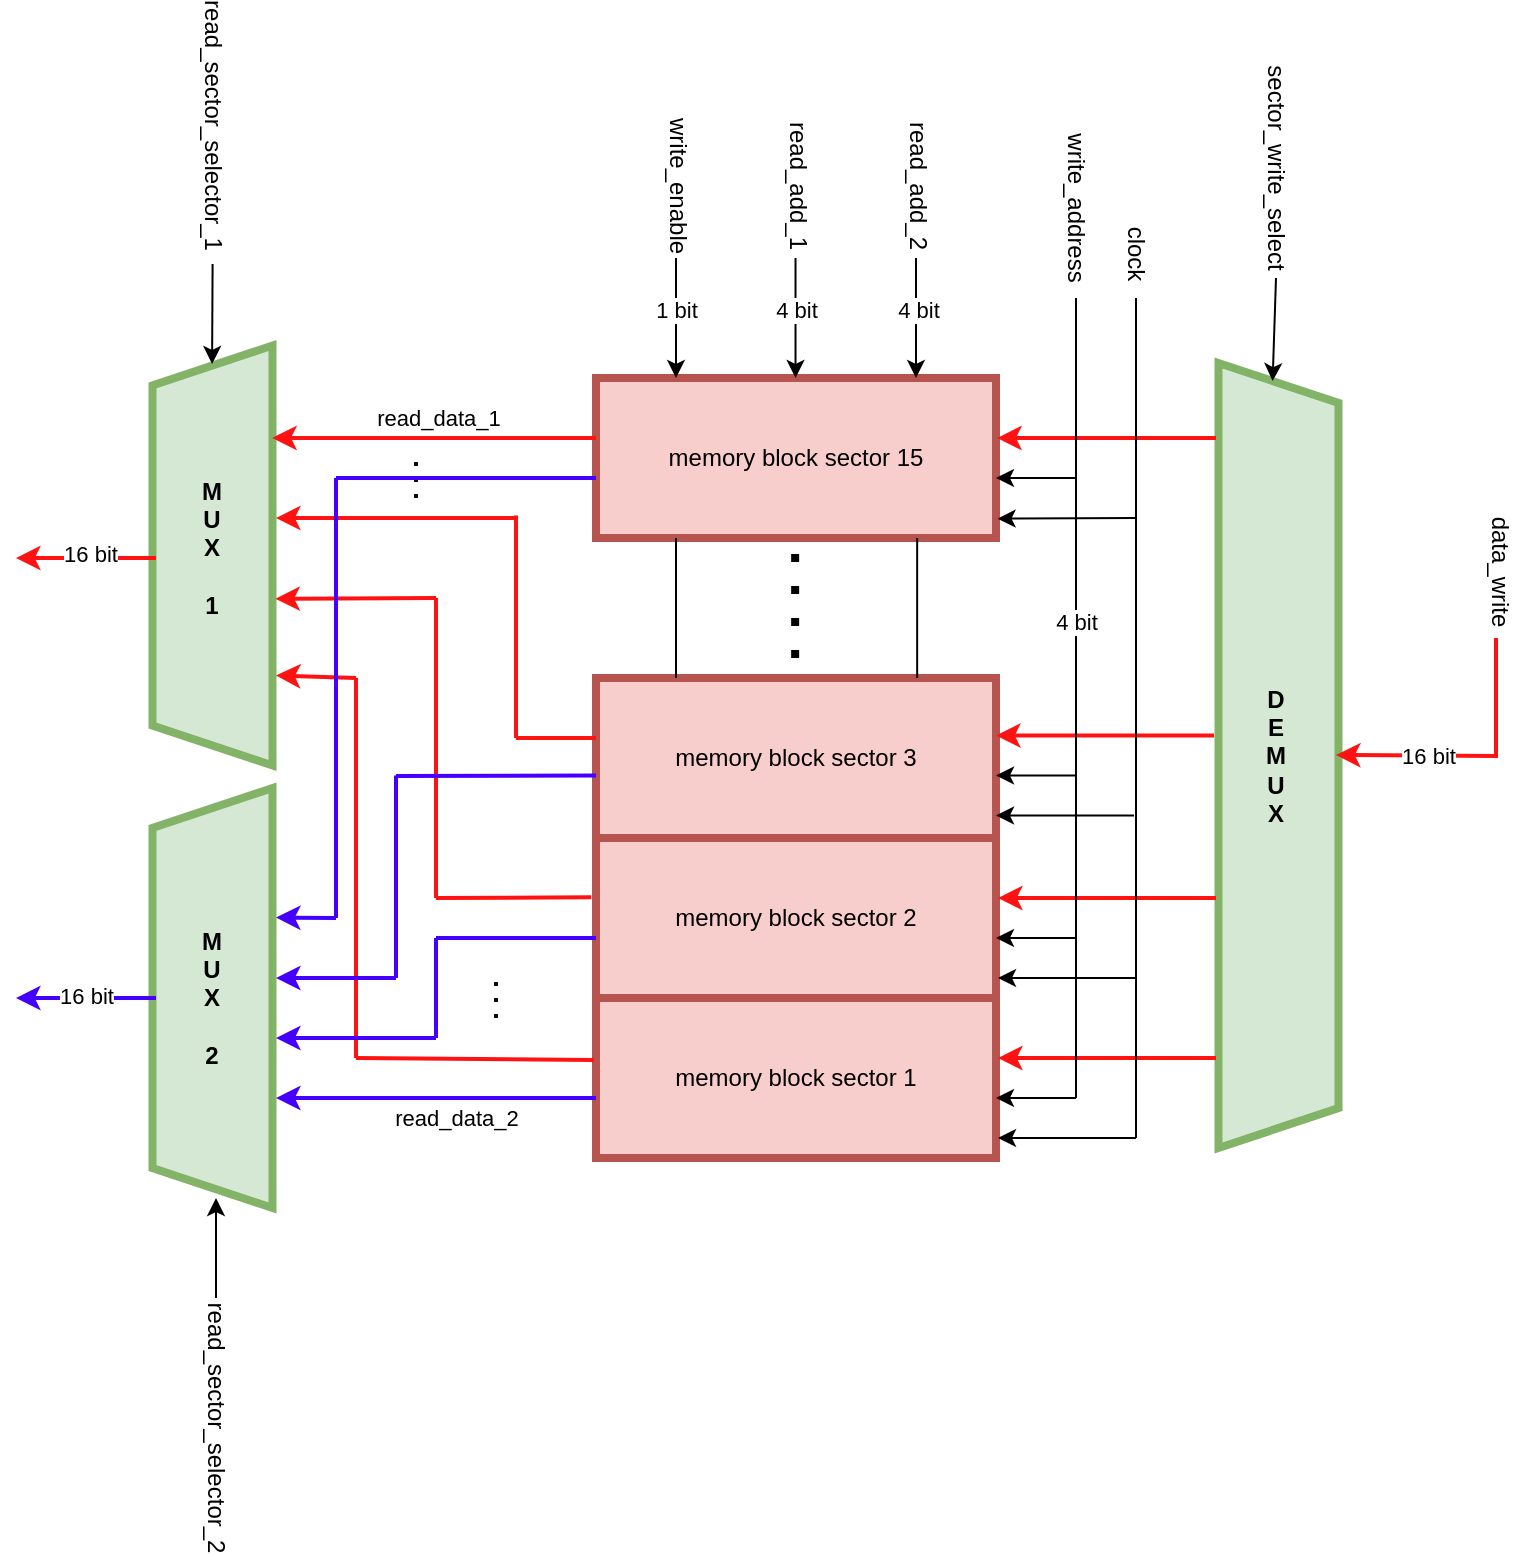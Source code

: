 <mxfile version="22.1.21" type="device">
  <diagram name="Page-1" id="vGLQDfFbMvig3VskNHVz">
    <mxGraphModel dx="1465" dy="1541" grid="1" gridSize="10" guides="1" tooltips="1" connect="1" arrows="1" fold="1" page="1" pageScale="1" pageWidth="850" pageHeight="1100" math="0" shadow="0">
      <root>
        <mxCell id="0" />
        <mxCell id="1" parent="0" />
        <mxCell id="zXN-J-oQ4i_HUt895SHt-1" value="memory block sector 3" style="rounded=0;whiteSpace=wrap;html=1;fillColor=#f8cecc;strokeColor=#b85450;strokeWidth=4;" vertex="1" parent="1">
          <mxGeometry x="280" y="80" width="200" height="80" as="geometry" />
        </mxCell>
        <mxCell id="zXN-J-oQ4i_HUt895SHt-2" value="memory block sector 2" style="rounded=0;whiteSpace=wrap;html=1;fillColor=#f8cecc;strokeColor=#b85450;strokeWidth=4;" vertex="1" parent="1">
          <mxGeometry x="280" y="160" width="200" height="80" as="geometry" />
        </mxCell>
        <mxCell id="zXN-J-oQ4i_HUt895SHt-3" value="memory block sector 1" style="rounded=0;whiteSpace=wrap;html=1;fillColor=#f8cecc;strokeColor=#b85450;strokeWidth=4;" vertex="1" parent="1">
          <mxGeometry x="280" y="240" width="200" height="80" as="geometry" />
        </mxCell>
        <mxCell id="zXN-J-oQ4i_HUt895SHt-4" value="" style="endArrow=none;dashed=1;html=1;dashPattern=1 3;strokeWidth=4;rounded=0;" edge="1" parent="1">
          <mxGeometry width="50" height="50" relative="1" as="geometry">
            <mxPoint x="379.58" y="70" as="sourcePoint" />
            <mxPoint x="379.58" y="10" as="targetPoint" />
          </mxGeometry>
        </mxCell>
        <mxCell id="zXN-J-oQ4i_HUt895SHt-5" value="memory block sector 15" style="rounded=0;whiteSpace=wrap;html=1;fillColor=#f8cecc;strokeColor=#b85450;strokeWidth=4;" vertex="1" parent="1">
          <mxGeometry x="280" y="-70" width="200" height="80" as="geometry" />
        </mxCell>
        <mxCell id="zXN-J-oQ4i_HUt895SHt-14" value="write_address" style="text;html=1;strokeColor=none;fillColor=none;align=center;verticalAlign=middle;whiteSpace=wrap;rounded=0;rotation=90;" vertex="1" parent="1">
          <mxGeometry x="490" y="-170" width="60" height="30" as="geometry" />
        </mxCell>
        <mxCell id="zXN-J-oQ4i_HUt895SHt-15" value="" style="shape=trapezoid;perimeter=trapezoidPerimeter;whiteSpace=wrap;html=1;fixedSize=1;fillColor=#d5e8d4;strokeColor=#82b366;strokeWidth=4;rotation=90;" vertex="1" parent="1">
          <mxGeometry x="425" y="88.75" width="392.5" height="60" as="geometry" />
        </mxCell>
        <mxCell id="zXN-J-oQ4i_HUt895SHt-16" value="D&lt;br&gt;E&lt;br&gt;M&lt;br&gt;U&lt;br&gt;X" style="text;html=1;strokeColor=none;fillColor=none;align=center;verticalAlign=middle;whiteSpace=wrap;rounded=0;fontStyle=1" vertex="1" parent="1">
          <mxGeometry x="590" y="103.75" width="60" height="30" as="geometry" />
        </mxCell>
        <mxCell id="zXN-J-oQ4i_HUt895SHt-22" value="data_write" style="text;html=1;strokeColor=none;fillColor=none;align=center;verticalAlign=middle;whiteSpace=wrap;rounded=0;rotation=90;" vertex="1" parent="1">
          <mxGeometry x="712" y="17" width="40" height="20" as="geometry" />
        </mxCell>
        <mxCell id="zXN-J-oQ4i_HUt895SHt-24" value="" style="endArrow=classic;html=1;rounded=0;entryX=0.023;entryY=0.549;entryDx=0;entryDy=0;entryPerimeter=0;" edge="1" parent="1" target="zXN-J-oQ4i_HUt895SHt-15">
          <mxGeometry width="50" height="50" relative="1" as="geometry">
            <mxPoint x="620" y="-120" as="sourcePoint" />
            <mxPoint x="619.66" y="-150" as="targetPoint" />
          </mxGeometry>
        </mxCell>
        <mxCell id="zXN-J-oQ4i_HUt895SHt-25" value="sector_write_select" style="text;html=1;strokeColor=none;fillColor=none;align=center;verticalAlign=middle;whiteSpace=wrap;rounded=0;rotation=90;" vertex="1" parent="1">
          <mxGeometry x="590" y="-190" width="60" height="30" as="geometry" />
        </mxCell>
        <mxCell id="zXN-J-oQ4i_HUt895SHt-26" value="" style="endArrow=classic;html=1;rounded=0;strokeColor=#FF1212;strokeWidth=2;" edge="1" parent="1">
          <mxGeometry width="50" height="50" relative="1" as="geometry">
            <mxPoint x="730" y="119" as="sourcePoint" />
            <mxPoint x="650" y="118.51" as="targetPoint" />
          </mxGeometry>
        </mxCell>
        <mxCell id="zXN-J-oQ4i_HUt895SHt-27" value="16 bit" style="edgeLabel;html=1;align=center;verticalAlign=middle;resizable=0;points=[];" vertex="1" connectable="0" parent="zXN-J-oQ4i_HUt895SHt-26">
          <mxGeometry x="-0.135" relative="1" as="geometry">
            <mxPoint as="offset" />
          </mxGeometry>
        </mxCell>
        <mxCell id="zXN-J-oQ4i_HUt895SHt-28" value="" style="endArrow=classic;html=1;rounded=0;entryX=1.003;entryY=0.375;entryDx=0;entryDy=0;entryPerimeter=0;strokeColor=#FF1212;strokeWidth=2;" edge="1" parent="1" target="zXN-J-oQ4i_HUt895SHt-5">
          <mxGeometry width="50" height="50" relative="1" as="geometry">
            <mxPoint x="590" y="-40" as="sourcePoint" />
            <mxPoint x="480" y="-38.24" as="targetPoint" />
          </mxGeometry>
        </mxCell>
        <mxCell id="zXN-J-oQ4i_HUt895SHt-29" value="" style="endArrow=classic;html=1;rounded=0;entryX=1.003;entryY=0.375;entryDx=0;entryDy=0;entryPerimeter=0;strokeColor=#FF1212;strokeWidth=2;" edge="1" parent="1">
          <mxGeometry width="50" height="50" relative="1" as="geometry">
            <mxPoint x="589" y="108.75" as="sourcePoint" />
            <mxPoint x="480" y="108.75" as="targetPoint" />
          </mxGeometry>
        </mxCell>
        <mxCell id="zXN-J-oQ4i_HUt895SHt-30" value="" style="endArrow=classic;html=1;rounded=0;entryX=1.003;entryY=0.375;entryDx=0;entryDy=0;entryPerimeter=0;strokeColor=#FF1212;strokeWidth=2;" edge="1" parent="1">
          <mxGeometry width="50" height="50" relative="1" as="geometry">
            <mxPoint x="590" y="190" as="sourcePoint" />
            <mxPoint x="481" y="190" as="targetPoint" />
          </mxGeometry>
        </mxCell>
        <mxCell id="zXN-J-oQ4i_HUt895SHt-31" value="" style="endArrow=classic;html=1;rounded=0;entryX=1.003;entryY=0.375;entryDx=0;entryDy=0;entryPerimeter=0;strokeColor=#FF1212;strokeWidth=2;" edge="1" parent="1">
          <mxGeometry width="50" height="50" relative="1" as="geometry">
            <mxPoint x="590" y="270" as="sourcePoint" />
            <mxPoint x="481" y="270" as="targetPoint" />
          </mxGeometry>
        </mxCell>
        <mxCell id="zXN-J-oQ4i_HUt895SHt-37" value="" style="endArrow=none;html=1;rounded=0;" edge="1" parent="1">
          <mxGeometry width="50" height="50" relative="1" as="geometry">
            <mxPoint x="520" y="290" as="sourcePoint" />
            <mxPoint x="520" y="-110" as="targetPoint" />
          </mxGeometry>
        </mxCell>
        <mxCell id="zXN-J-oQ4i_HUt895SHt-105" value="4 bit" style="edgeLabel;html=1;align=center;verticalAlign=middle;resizable=0;points=[];" vertex="1" connectable="0" parent="zXN-J-oQ4i_HUt895SHt-37">
          <mxGeometry x="0.19" relative="1" as="geometry">
            <mxPoint as="offset" />
          </mxGeometry>
        </mxCell>
        <mxCell id="zXN-J-oQ4i_HUt895SHt-38" value="" style="endArrow=classic;html=1;rounded=0;" edge="1" parent="1">
          <mxGeometry width="50" height="50" relative="1" as="geometry">
            <mxPoint x="520" y="-20" as="sourcePoint" />
            <mxPoint x="480" y="-20" as="targetPoint" />
          </mxGeometry>
        </mxCell>
        <mxCell id="zXN-J-oQ4i_HUt895SHt-39" value="" style="endArrow=classic;html=1;rounded=0;" edge="1" parent="1">
          <mxGeometry width="50" height="50" relative="1" as="geometry">
            <mxPoint x="520" y="128.75" as="sourcePoint" />
            <mxPoint x="480" y="128.75" as="targetPoint" />
          </mxGeometry>
        </mxCell>
        <mxCell id="zXN-J-oQ4i_HUt895SHt-40" value="" style="endArrow=classic;html=1;rounded=0;" edge="1" parent="1">
          <mxGeometry width="50" height="50" relative="1" as="geometry">
            <mxPoint x="520" y="210" as="sourcePoint" />
            <mxPoint x="480" y="210" as="targetPoint" />
          </mxGeometry>
        </mxCell>
        <mxCell id="zXN-J-oQ4i_HUt895SHt-41" value="" style="endArrow=classic;html=1;rounded=0;" edge="1" parent="1">
          <mxGeometry width="50" height="50" relative="1" as="geometry">
            <mxPoint x="520" y="290" as="sourcePoint" />
            <mxPoint x="480" y="290" as="targetPoint" />
          </mxGeometry>
        </mxCell>
        <mxCell id="zXN-J-oQ4i_HUt895SHt-44" value="" style="endArrow=none;html=1;rounded=0;" edge="1" parent="1">
          <mxGeometry width="50" height="50" relative="1" as="geometry">
            <mxPoint x="550" y="310" as="sourcePoint" />
            <mxPoint x="550" y="-110" as="targetPoint" />
          </mxGeometry>
        </mxCell>
        <mxCell id="zXN-J-oQ4i_HUt895SHt-45" value="" style="endArrow=classic;html=1;rounded=0;entryX=1.004;entryY=0.879;entryDx=0;entryDy=0;entryPerimeter=0;" edge="1" parent="1" target="zXN-J-oQ4i_HUt895SHt-5">
          <mxGeometry width="50" height="50" relative="1" as="geometry">
            <mxPoint x="550" as="sourcePoint" />
            <mxPoint x="500" y="10" as="targetPoint" />
          </mxGeometry>
        </mxCell>
        <mxCell id="zXN-J-oQ4i_HUt895SHt-46" value="" style="endArrow=classic;html=1;rounded=0;entryX=1.004;entryY=0.879;entryDx=0;entryDy=0;entryPerimeter=0;" edge="1" parent="1">
          <mxGeometry width="50" height="50" relative="1" as="geometry">
            <mxPoint x="549" y="148.75" as="sourcePoint" />
            <mxPoint x="480" y="148.75" as="targetPoint" />
          </mxGeometry>
        </mxCell>
        <mxCell id="zXN-J-oQ4i_HUt895SHt-47" value="" style="endArrow=classic;html=1;rounded=0;entryX=1.004;entryY=0.879;entryDx=0;entryDy=0;entryPerimeter=0;" edge="1" parent="1">
          <mxGeometry width="50" height="50" relative="1" as="geometry">
            <mxPoint x="550" y="230" as="sourcePoint" />
            <mxPoint x="481" y="230" as="targetPoint" />
          </mxGeometry>
        </mxCell>
        <mxCell id="zXN-J-oQ4i_HUt895SHt-48" value="" style="endArrow=classic;html=1;rounded=0;entryX=1.004;entryY=0.879;entryDx=0;entryDy=0;entryPerimeter=0;" edge="1" parent="1">
          <mxGeometry width="50" height="50" relative="1" as="geometry">
            <mxPoint x="550" y="310" as="sourcePoint" />
            <mxPoint x="481" y="310" as="targetPoint" />
          </mxGeometry>
        </mxCell>
        <mxCell id="zXN-J-oQ4i_HUt895SHt-49" value="clock" style="text;html=1;strokeColor=none;fillColor=none;align=center;verticalAlign=middle;whiteSpace=wrap;rounded=0;rotation=90;" vertex="1" parent="1">
          <mxGeometry x="520" y="-147" width="60" height="30" as="geometry" />
        </mxCell>
        <mxCell id="zXN-J-oQ4i_HUt895SHt-50" value="" style="endArrow=classic;html=1;rounded=0;" edge="1" parent="1">
          <mxGeometry width="50" height="50" relative="1" as="geometry">
            <mxPoint x="320" y="-130" as="sourcePoint" />
            <mxPoint x="320" y="-70" as="targetPoint" />
          </mxGeometry>
        </mxCell>
        <mxCell id="zXN-J-oQ4i_HUt895SHt-104" value="1 bit" style="edgeLabel;html=1;align=center;verticalAlign=middle;resizable=0;points=[];" vertex="1" connectable="0" parent="zXN-J-oQ4i_HUt895SHt-50">
          <mxGeometry x="-0.156" relative="1" as="geometry">
            <mxPoint as="offset" />
          </mxGeometry>
        </mxCell>
        <mxCell id="zXN-J-oQ4i_HUt895SHt-51" value="" style="endArrow=classic;html=1;rounded=0;" edge="1" parent="1">
          <mxGeometry width="50" height="50" relative="1" as="geometry">
            <mxPoint x="379.76" y="-130" as="sourcePoint" />
            <mxPoint x="379.76" y="-70" as="targetPoint" />
          </mxGeometry>
        </mxCell>
        <mxCell id="zXN-J-oQ4i_HUt895SHt-103" value="4 bit" style="edgeLabel;html=1;align=center;verticalAlign=middle;resizable=0;points=[];" vertex="1" connectable="0" parent="zXN-J-oQ4i_HUt895SHt-51">
          <mxGeometry x="-0.128" relative="1" as="geometry">
            <mxPoint as="offset" />
          </mxGeometry>
        </mxCell>
        <mxCell id="zXN-J-oQ4i_HUt895SHt-52" value="" style="endArrow=classic;html=1;rounded=0;" edge="1" parent="1">
          <mxGeometry width="50" height="50" relative="1" as="geometry">
            <mxPoint x="440" y="-130" as="sourcePoint" />
            <mxPoint x="440" y="-70" as="targetPoint" />
          </mxGeometry>
        </mxCell>
        <mxCell id="zXN-J-oQ4i_HUt895SHt-102" value="4 bit" style="edgeLabel;html=1;align=center;verticalAlign=middle;resizable=0;points=[];" vertex="1" connectable="0" parent="zXN-J-oQ4i_HUt895SHt-52">
          <mxGeometry x="-0.156" y="1" relative="1" as="geometry">
            <mxPoint as="offset" />
          </mxGeometry>
        </mxCell>
        <mxCell id="zXN-J-oQ4i_HUt895SHt-53" value="write_enable" style="text;html=1;strokeColor=none;fillColor=none;align=center;verticalAlign=middle;whiteSpace=wrap;rounded=0;rotation=90;" vertex="1" parent="1">
          <mxGeometry x="291" y="-181" width="60" height="30" as="geometry" />
        </mxCell>
        <mxCell id="zXN-J-oQ4i_HUt895SHt-54" value="read_add_1" style="text;html=1;strokeColor=none;fillColor=none;align=center;verticalAlign=middle;whiteSpace=wrap;rounded=0;rotation=90;" vertex="1" parent="1">
          <mxGeometry x="351" y="-181" width="60" height="30" as="geometry" />
        </mxCell>
        <mxCell id="zXN-J-oQ4i_HUt895SHt-57" value="read_add_2" style="text;html=1;strokeColor=none;fillColor=none;align=center;verticalAlign=middle;whiteSpace=wrap;rounded=0;rotation=90;" vertex="1" parent="1">
          <mxGeometry x="411" y="-181" width="60" height="30" as="geometry" />
        </mxCell>
        <mxCell id="zXN-J-oQ4i_HUt895SHt-58" value="" style="endArrow=none;html=1;rounded=0;entryX=0.2;entryY=1;entryDx=0;entryDy=0;entryPerimeter=0;" edge="1" parent="1" target="zXN-J-oQ4i_HUt895SHt-5">
          <mxGeometry width="50" height="50" relative="1" as="geometry">
            <mxPoint x="320" y="80" as="sourcePoint" />
            <mxPoint x="370" y="30" as="targetPoint" />
          </mxGeometry>
        </mxCell>
        <mxCell id="zXN-J-oQ4i_HUt895SHt-59" value="" style="endArrow=none;html=1;rounded=0;entryX=0.2;entryY=1;entryDx=0;entryDy=0;entryPerimeter=0;" edge="1" parent="1">
          <mxGeometry width="50" height="50" relative="1" as="geometry">
            <mxPoint x="440.58" y="80" as="sourcePoint" />
            <mxPoint x="440.58" y="10" as="targetPoint" />
          </mxGeometry>
        </mxCell>
        <mxCell id="zXN-J-oQ4i_HUt895SHt-60" value="" style="shape=trapezoid;perimeter=trapezoidPerimeter;whiteSpace=wrap;html=1;fixedSize=1;fillColor=#d5e8d4;strokeColor=#82b366;strokeWidth=4;rotation=90;direction=west;" vertex="1" parent="1">
          <mxGeometry x="-16.75" y="-11.25" width="210" height="60" as="geometry" />
        </mxCell>
        <mxCell id="zXN-J-oQ4i_HUt895SHt-64" value="" style="endArrow=classic;html=1;rounded=0;entryX=0.78;entryY=0.998;entryDx=0;entryDy=0;entryPerimeter=0;strokeColor=#FF1212;strokeWidth=2;" edge="1" parent="1" target="zXN-J-oQ4i_HUt895SHt-60">
          <mxGeometry width="50" height="50" relative="1" as="geometry">
            <mxPoint x="280" y="-40" as="sourcePoint" />
            <mxPoint x="220" y="-40" as="targetPoint" />
          </mxGeometry>
        </mxCell>
        <mxCell id="zXN-J-oQ4i_HUt895SHt-76" value="read_data_1" style="edgeLabel;html=1;align=center;verticalAlign=middle;resizable=0;points=[];" vertex="1" connectable="0" parent="zXN-J-oQ4i_HUt895SHt-64">
          <mxGeometry x="-0.119" y="-1" relative="1" as="geometry">
            <mxPoint x="-8" y="-9" as="offset" />
          </mxGeometry>
        </mxCell>
        <mxCell id="zXN-J-oQ4i_HUt895SHt-67" value="" style="endArrow=classic;html=1;rounded=0;entryX=0.78;entryY=1.063;entryDx=0;entryDy=0;entryPerimeter=0;strokeColor=#FF1212;strokeWidth=2;" edge="1" parent="1">
          <mxGeometry width="50" height="50" relative="1" as="geometry">
            <mxPoint x="240" as="sourcePoint" />
            <mxPoint x="120" as="targetPoint" />
          </mxGeometry>
        </mxCell>
        <mxCell id="zXN-J-oQ4i_HUt895SHt-65" value="" style="endArrow=none;dashed=1;html=1;dashPattern=1 3;strokeWidth=2;rounded=0;" edge="1" parent="1">
          <mxGeometry width="50" height="50" relative="1" as="geometry">
            <mxPoint x="190" y="-10" as="sourcePoint" />
            <mxPoint x="190" y="-30" as="targetPoint" />
          </mxGeometry>
        </mxCell>
        <mxCell id="zXN-J-oQ4i_HUt895SHt-68" value="" style="endArrow=none;html=1;rounded=0;strokeColor=#FF1212;strokeWidth=2;" edge="1" parent="1">
          <mxGeometry width="50" height="50" relative="1" as="geometry">
            <mxPoint x="240" y="110" as="sourcePoint" />
            <mxPoint x="240" y="-1.25" as="targetPoint" />
          </mxGeometry>
        </mxCell>
        <mxCell id="zXN-J-oQ4i_HUt895SHt-69" value="" style="endArrow=none;html=1;rounded=0;strokeColor=#FF1212;strokeWidth=2;" edge="1" parent="1">
          <mxGeometry width="50" height="50" relative="1" as="geometry">
            <mxPoint x="240" y="110" as="sourcePoint" />
            <mxPoint x="280" y="110" as="targetPoint" />
          </mxGeometry>
        </mxCell>
        <mxCell id="zXN-J-oQ4i_HUt895SHt-70" value="" style="endArrow=classic;html=1;rounded=0;entryX=0.397;entryY=1.024;entryDx=0;entryDy=0;entryPerimeter=0;strokeColor=#FF1212;strokeWidth=2;" edge="1" parent="1" target="zXN-J-oQ4i_HUt895SHt-60">
          <mxGeometry width="50" height="50" relative="1" as="geometry">
            <mxPoint x="200" y="40" as="sourcePoint" />
            <mxPoint x="130" y="40" as="targetPoint" />
          </mxGeometry>
        </mxCell>
        <mxCell id="zXN-J-oQ4i_HUt895SHt-71" value="" style="endArrow=none;html=1;rounded=0;strokeColor=#FF1212;strokeWidth=2;" edge="1" parent="1">
          <mxGeometry width="50" height="50" relative="1" as="geometry">
            <mxPoint x="200" y="190" as="sourcePoint" />
            <mxPoint x="200" y="40" as="targetPoint" />
          </mxGeometry>
        </mxCell>
        <mxCell id="zXN-J-oQ4i_HUt895SHt-72" value="" style="endArrow=none;html=1;rounded=0;entryX=-0.012;entryY=0.371;entryDx=0;entryDy=0;entryPerimeter=0;strokeColor=#FF1212;strokeWidth=2;" edge="1" parent="1" target="zXN-J-oQ4i_HUt895SHt-2">
          <mxGeometry width="50" height="50" relative="1" as="geometry">
            <mxPoint x="200" y="190" as="sourcePoint" />
            <mxPoint x="250" y="140" as="targetPoint" />
          </mxGeometry>
        </mxCell>
        <mxCell id="zXN-J-oQ4i_HUt895SHt-73" value="" style="endArrow=classic;html=1;rounded=0;strokeColor=#FF1212;strokeWidth=2;" edge="1" parent="1">
          <mxGeometry width="50" height="50" relative="1" as="geometry">
            <mxPoint x="160" y="80" as="sourcePoint" />
            <mxPoint x="120" y="78.75" as="targetPoint" />
          </mxGeometry>
        </mxCell>
        <mxCell id="zXN-J-oQ4i_HUt895SHt-74" value="" style="endArrow=none;html=1;rounded=0;strokeColor=#FF1212;strokeWidth=2;" edge="1" parent="1">
          <mxGeometry width="50" height="50" relative="1" as="geometry">
            <mxPoint x="160" y="270" as="sourcePoint" />
            <mxPoint x="160" y="80" as="targetPoint" />
          </mxGeometry>
        </mxCell>
        <mxCell id="zXN-J-oQ4i_HUt895SHt-75" value="" style="endArrow=none;html=1;rounded=0;strokeColor=#FF1212;strokeWidth=2;" edge="1" parent="1">
          <mxGeometry width="50" height="50" relative="1" as="geometry">
            <mxPoint x="160" y="270" as="sourcePoint" />
            <mxPoint x="279" y="271" as="targetPoint" />
          </mxGeometry>
        </mxCell>
        <mxCell id="zXN-J-oQ4i_HUt895SHt-78" value="" style="shape=trapezoid;perimeter=trapezoidPerimeter;whiteSpace=wrap;html=1;fixedSize=1;fillColor=#d5e8d4;strokeColor=#82b366;strokeWidth=4;rotation=90;direction=west;" vertex="1" parent="1">
          <mxGeometry x="-16.75" y="210" width="210" height="60" as="geometry" />
        </mxCell>
        <mxCell id="zXN-J-oQ4i_HUt895SHt-79" value="" style="endArrow=classic;html=1;rounded=0;exitX=0;exitY=0.625;exitDx=0;exitDy=0;exitPerimeter=0;strokeColor=#4400FF;strokeWidth=2;" edge="1" parent="1" source="zXN-J-oQ4i_HUt895SHt-3">
          <mxGeometry width="50" height="50" relative="1" as="geometry">
            <mxPoint x="120" y="340" as="sourcePoint" />
            <mxPoint x="120" y="290" as="targetPoint" />
          </mxGeometry>
        </mxCell>
        <mxCell id="zXN-J-oQ4i_HUt895SHt-80" value="read_data_2" style="edgeLabel;html=1;align=center;verticalAlign=middle;resizable=0;points=[];" vertex="1" connectable="0" parent="1">
          <mxGeometry x="210.004" y="299.998" as="geometry" />
        </mxCell>
        <mxCell id="zXN-J-oQ4i_HUt895SHt-82" value="" style="endArrow=none;html=1;rounded=0;strokeColor=#4400FF;strokeWidth=2;" edge="1" parent="1">
          <mxGeometry width="50" height="50" relative="1" as="geometry">
            <mxPoint x="200" y="210" as="sourcePoint" />
            <mxPoint x="280" y="210" as="targetPoint" />
          </mxGeometry>
        </mxCell>
        <mxCell id="zXN-J-oQ4i_HUt895SHt-83" value="" style="endArrow=classic;html=1;rounded=0;strokeColor=#4400FF;strokeWidth=2;" edge="1" parent="1">
          <mxGeometry width="50" height="50" relative="1" as="geometry">
            <mxPoint x="200" y="260" as="sourcePoint" />
            <mxPoint x="120" y="260" as="targetPoint" />
          </mxGeometry>
        </mxCell>
        <mxCell id="zXN-J-oQ4i_HUt895SHt-84" value="" style="endArrow=none;html=1;rounded=0;strokeColor=#4400FF;strokeWidth=2;" edge="1" parent="1">
          <mxGeometry width="50" height="50" relative="1" as="geometry">
            <mxPoint x="200" y="260" as="sourcePoint" />
            <mxPoint x="200" y="210" as="targetPoint" />
          </mxGeometry>
        </mxCell>
        <mxCell id="zXN-J-oQ4i_HUt895SHt-85" value="" style="endArrow=classic;html=1;rounded=0;strokeColor=#4400FF;strokeWidth=2;" edge="1" parent="1">
          <mxGeometry width="50" height="50" relative="1" as="geometry">
            <mxPoint x="180" y="230" as="sourcePoint" />
            <mxPoint x="120" y="230" as="targetPoint" />
          </mxGeometry>
        </mxCell>
        <mxCell id="zXN-J-oQ4i_HUt895SHt-86" value="" style="endArrow=classic;html=1;rounded=0;strokeColor=#4400FF;strokeWidth=2;" edge="1" parent="1">
          <mxGeometry width="50" height="50" relative="1" as="geometry">
            <mxPoint x="150" y="200" as="sourcePoint" />
            <mxPoint x="120" y="199.76" as="targetPoint" />
          </mxGeometry>
        </mxCell>
        <mxCell id="zXN-J-oQ4i_HUt895SHt-87" value="" style="endArrow=none;html=1;rounded=0;strokeColor=#4400FF;strokeWidth=2;" edge="1" parent="1">
          <mxGeometry width="50" height="50" relative="1" as="geometry">
            <mxPoint x="180" y="129" as="sourcePoint" />
            <mxPoint x="280" y="128.75" as="targetPoint" />
          </mxGeometry>
        </mxCell>
        <mxCell id="zXN-J-oQ4i_HUt895SHt-88" value="" style="endArrow=none;html=1;rounded=0;strokeColor=#4400FF;strokeWidth=2;" edge="1" parent="1">
          <mxGeometry width="50" height="50" relative="1" as="geometry">
            <mxPoint x="180" y="230" as="sourcePoint" />
            <mxPoint x="180" y="128.75" as="targetPoint" />
          </mxGeometry>
        </mxCell>
        <mxCell id="zXN-J-oQ4i_HUt895SHt-89" value="" style="endArrow=none;html=1;rounded=0;strokeColor=#4400FF;strokeWidth=2;" edge="1" parent="1">
          <mxGeometry width="50" height="50" relative="1" as="geometry">
            <mxPoint x="150" y="-20" as="sourcePoint" />
            <mxPoint x="280" y="-20" as="targetPoint" />
          </mxGeometry>
        </mxCell>
        <mxCell id="zXN-J-oQ4i_HUt895SHt-90" value="" style="endArrow=none;html=1;rounded=0;strokeColor=#4400FF;strokeWidth=2;" edge="1" parent="1">
          <mxGeometry width="50" height="50" relative="1" as="geometry">
            <mxPoint x="150" y="200" as="sourcePoint" />
            <mxPoint x="150" y="-20" as="targetPoint" />
          </mxGeometry>
        </mxCell>
        <mxCell id="zXN-J-oQ4i_HUt895SHt-91" value="" style="endArrow=none;dashed=1;html=1;dashPattern=1 3;strokeWidth=2;rounded=0;" edge="1" parent="1">
          <mxGeometry width="50" height="50" relative="1" as="geometry">
            <mxPoint x="230" y="250" as="sourcePoint" />
            <mxPoint x="230" y="230" as="targetPoint" />
          </mxGeometry>
        </mxCell>
        <mxCell id="zXN-J-oQ4i_HUt895SHt-92" value="" style="endArrow=classic;html=1;rounded=0;strokeColor=#FF1212;strokeWidth=2;" edge="1" parent="1">
          <mxGeometry width="50" height="50" relative="1" as="geometry">
            <mxPoint x="60" y="20" as="sourcePoint" />
            <mxPoint x="-10" y="20" as="targetPoint" />
          </mxGeometry>
        </mxCell>
        <mxCell id="zXN-J-oQ4i_HUt895SHt-106" value="16 bit" style="edgeLabel;html=1;align=center;verticalAlign=middle;resizable=0;points=[];" vertex="1" connectable="0" parent="zXN-J-oQ4i_HUt895SHt-92">
          <mxGeometry x="-0.053" y="-2" relative="1" as="geometry">
            <mxPoint as="offset" />
          </mxGeometry>
        </mxCell>
        <mxCell id="zXN-J-oQ4i_HUt895SHt-93" value="" style="endArrow=classic;html=1;rounded=0;strokeColor=#4400FF;strokeWidth=2;" edge="1" parent="1">
          <mxGeometry width="50" height="50" relative="1" as="geometry">
            <mxPoint x="60" y="240" as="sourcePoint" />
            <mxPoint x="-10" y="240" as="targetPoint" />
          </mxGeometry>
        </mxCell>
        <mxCell id="zXN-J-oQ4i_HUt895SHt-107" value="16 bit" style="edgeLabel;html=1;align=center;verticalAlign=middle;resizable=0;points=[];" vertex="1" connectable="0" parent="zXN-J-oQ4i_HUt895SHt-93">
          <mxGeometry x="0.012" y="-1" relative="1" as="geometry">
            <mxPoint as="offset" />
          </mxGeometry>
        </mxCell>
        <mxCell id="zXN-J-oQ4i_HUt895SHt-94" value="" style="endArrow=none;html=1;rounded=0;strokeColor=#FF1212;strokeWidth=2;" edge="1" parent="1">
          <mxGeometry width="50" height="50" relative="1" as="geometry">
            <mxPoint x="730" y="120" as="sourcePoint" />
            <mxPoint x="730" y="60" as="targetPoint" />
          </mxGeometry>
        </mxCell>
        <mxCell id="zXN-J-oQ4i_HUt895SHt-95" value="" style="endArrow=classic;html=1;rounded=0;" edge="1" parent="1">
          <mxGeometry width="50" height="50" relative="1" as="geometry">
            <mxPoint x="88.3" y="-127" as="sourcePoint" />
            <mxPoint x="88.05" y="-77" as="targetPoint" />
          </mxGeometry>
        </mxCell>
        <mxCell id="zXN-J-oQ4i_HUt895SHt-96" value="read_sector_selector_1" style="text;html=1;strokeColor=none;fillColor=none;align=center;verticalAlign=middle;whiteSpace=wrap;rounded=0;rotation=90;" vertex="1" parent="1">
          <mxGeometry x="58.25" y="-211" width="60" height="30" as="geometry" />
        </mxCell>
        <mxCell id="zXN-J-oQ4i_HUt895SHt-99" value="" style="endArrow=classic;html=1;rounded=0;" edge="1" parent="1">
          <mxGeometry width="50" height="50" relative="1" as="geometry">
            <mxPoint x="90" y="390" as="sourcePoint" />
            <mxPoint x="90" y="340" as="targetPoint" />
          </mxGeometry>
        </mxCell>
        <mxCell id="zXN-J-oQ4i_HUt895SHt-101" value="read_sector_selector_2" style="text;html=1;strokeColor=none;fillColor=none;align=center;verticalAlign=middle;whiteSpace=wrap;rounded=0;rotation=90;" vertex="1" parent="1">
          <mxGeometry x="60" y="440" width="60" height="30" as="geometry" />
        </mxCell>
        <mxCell id="zXN-J-oQ4i_HUt895SHt-108" value="&lt;b&gt;M&lt;br&gt;U&lt;br&gt;X&lt;br&gt;&lt;br&gt;1&lt;/b&gt;" style="text;html=1;strokeColor=none;fillColor=none;align=center;verticalAlign=middle;whiteSpace=wrap;rounded=0;" vertex="1" parent="1">
          <mxGeometry x="58.25" width="60" height="30" as="geometry" />
        </mxCell>
        <mxCell id="zXN-J-oQ4i_HUt895SHt-109" value="&lt;b&gt;M&lt;br&gt;U&lt;br&gt;X&lt;br&gt;&lt;br&gt;2&lt;br&gt;&lt;/b&gt;" style="text;html=1;strokeColor=none;fillColor=none;align=center;verticalAlign=middle;whiteSpace=wrap;rounded=0;" vertex="1" parent="1">
          <mxGeometry x="58.25" y="225" width="60" height="30" as="geometry" />
        </mxCell>
      </root>
    </mxGraphModel>
  </diagram>
</mxfile>

